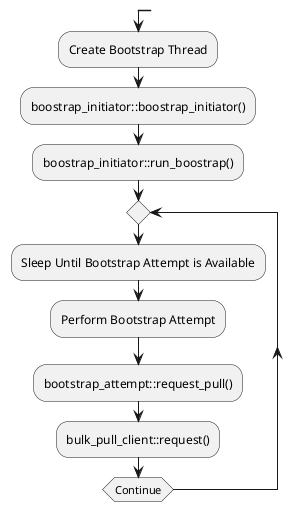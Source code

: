@startuml

split
      :Create Bootstrap Thread;
      
      :boostrap_initiator::boostrap_initiator();

      :boostrap_initiator::run_boostrap();

      repeat
        :Sleep Until Bootstrap Attempt is Available;
        :Perform Bootstrap Attempt;
        :bootstrap_attempt::request_pull();
        :bulk_pull_client::request();
      repeat while(Continue)

      detach
end split
@enduml
